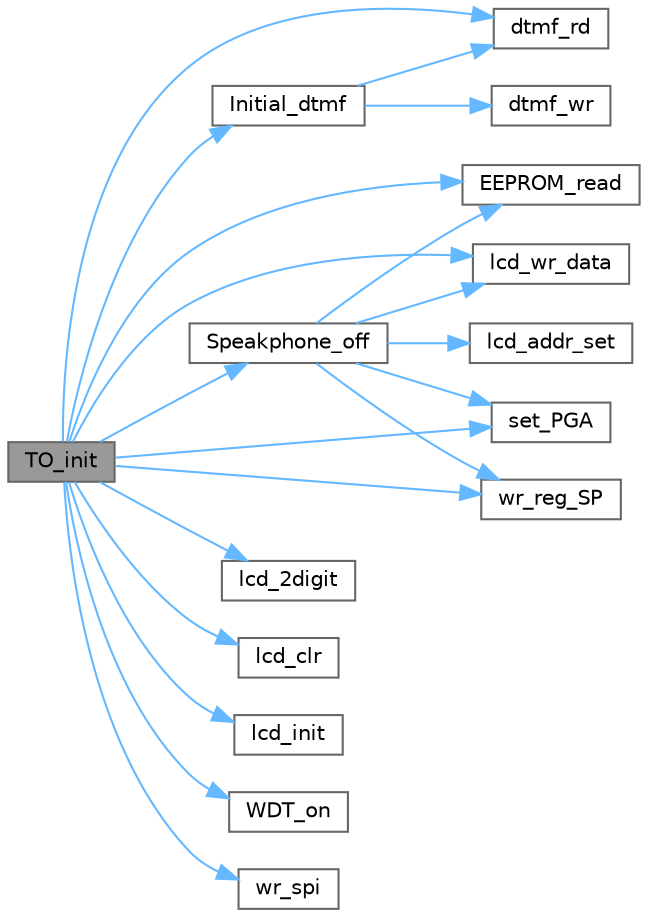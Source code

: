 digraph "TO_init"
{
 // LATEX_PDF_SIZE
  bgcolor="transparent";
  edge [fontname=Helvetica,fontsize=10,labelfontname=Helvetica,labelfontsize=10];
  node [fontname=Helvetica,fontsize=10,shape=box,height=0.2,width=0.4];
  rankdir="LR";
  Node1 [label="TO_init",height=0.2,width=0.4,color="gray40", fillcolor="grey60", style="filled", fontcolor="black",tooltip=" "];
  Node1 -> Node2 [color="steelblue1",style="solid"];
  Node2 [label="dtmf_rd",height=0.2,width=0.4,color="grey40", fillcolor="white", style="filled",URL="$_t_o__s_8h.html#a12dfc79517be39508048c62758d0ca21",tooltip=" "];
  Node1 -> Node3 [color="steelblue1",style="solid"];
  Node3 [label="EEPROM_read",height=0.2,width=0.4,color="grey40", fillcolor="white", style="filled",URL="$_t_o_8c.html#af3b223c3ad2939f63d8e91d69e1f5b8e",tooltip=" "];
  Node1 -> Node4 [color="steelblue1",style="solid"];
  Node4 [label="Initial_dtmf",height=0.2,width=0.4,color="grey40", fillcolor="white", style="filled",URL="$_d_t_m_f_8c.html#aaefd2f3fd8a8f74b230a243e574716cf",tooltip=" "];
  Node4 -> Node2 [color="steelblue1",style="solid"];
  Node4 -> Node5 [color="steelblue1",style="solid"];
  Node5 [label="dtmf_wr",height=0.2,width=0.4,color="grey40", fillcolor="white", style="filled",URL="$_t_o__s_8h.html#a2c173254b7e48c4a86fa5e3f9ec9fbb1",tooltip=" "];
  Node1 -> Node6 [color="steelblue1",style="solid"];
  Node6 [label="lcd_2digit",height=0.2,width=0.4,color="grey40", fillcolor="white", style="filled",URL="$_t_o__s_8h.html#abd39973577465d2535f7cf91827eacdc",tooltip=" "];
  Node1 -> Node7 [color="steelblue1",style="solid"];
  Node7 [label="lcd_clr",height=0.2,width=0.4,color="grey40", fillcolor="white", style="filled",URL="$_t_o__s_8h.html#a33e140c8175d738415fb9c72e73a8cef",tooltip=" "];
  Node1 -> Node8 [color="steelblue1",style="solid"];
  Node8 [label="lcd_init",height=0.2,width=0.4,color="grey40", fillcolor="white", style="filled",URL="$_t_o__s_8h.html#a6842775ba83d166f02b8fef8bb63b1e6",tooltip=" "];
  Node1 -> Node9 [color="steelblue1",style="solid"];
  Node9 [label="lcd_wr_data",height=0.2,width=0.4,color="grey40", fillcolor="white", style="filled",URL="$_t_o__s_8h.html#acec9a300c55f0aa1e03d760030d2fcfe",tooltip=" "];
  Node1 -> Node10 [color="steelblue1",style="solid"];
  Node10 [label="set_PGA",height=0.2,width=0.4,color="grey40", fillcolor="white", style="filled",URL="$_t_o_8c.html#a4c4a200e572aec0e3b9db369260a6e67",tooltip=" "];
  Node1 -> Node11 [color="steelblue1",style="solid"];
  Node11 [label="Speakphone_off",height=0.2,width=0.4,color="grey40", fillcolor="white", style="filled",URL="$_t_o_8c.html#a376230d7c0bfe01fb0b1399cf37b3e7e",tooltip=" "];
  Node11 -> Node3 [color="steelblue1",style="solid"];
  Node11 -> Node12 [color="steelblue1",style="solid"];
  Node12 [label="lcd_addr_set",height=0.2,width=0.4,color="grey40", fillcolor="white", style="filled",URL="$_t_o__s_8h.html#afc2c56626b3e68ad2ff88fa07d8f082f",tooltip=" "];
  Node11 -> Node9 [color="steelblue1",style="solid"];
  Node11 -> Node10 [color="steelblue1",style="solid"];
  Node11 -> Node13 [color="steelblue1",style="solid"];
  Node13 [label="wr_reg_SP",height=0.2,width=0.4,color="grey40", fillcolor="white", style="filled",URL="$_t_o_8c.html#a622201e13f0fa10ececfb7120d5d9213",tooltip=" "];
  Node1 -> Node14 [color="steelblue1",style="solid"];
  Node14 [label="WDT_on",height=0.2,width=0.4,color="grey40", fillcolor="white", style="filled",URL="$_t_o_8c.html#ac6eb02bcbf266ecb55e98a44c01181f7",tooltip=" "];
  Node1 -> Node13 [color="steelblue1",style="solid"];
  Node1 -> Node15 [color="steelblue1",style="solid"];
  Node15 [label="wr_spi",height=0.2,width=0.4,color="grey40", fillcolor="white", style="filled",URL="$_t_o_8c.html#a2a1c920f62901be505d668b0675aba65",tooltip=" "];
}
